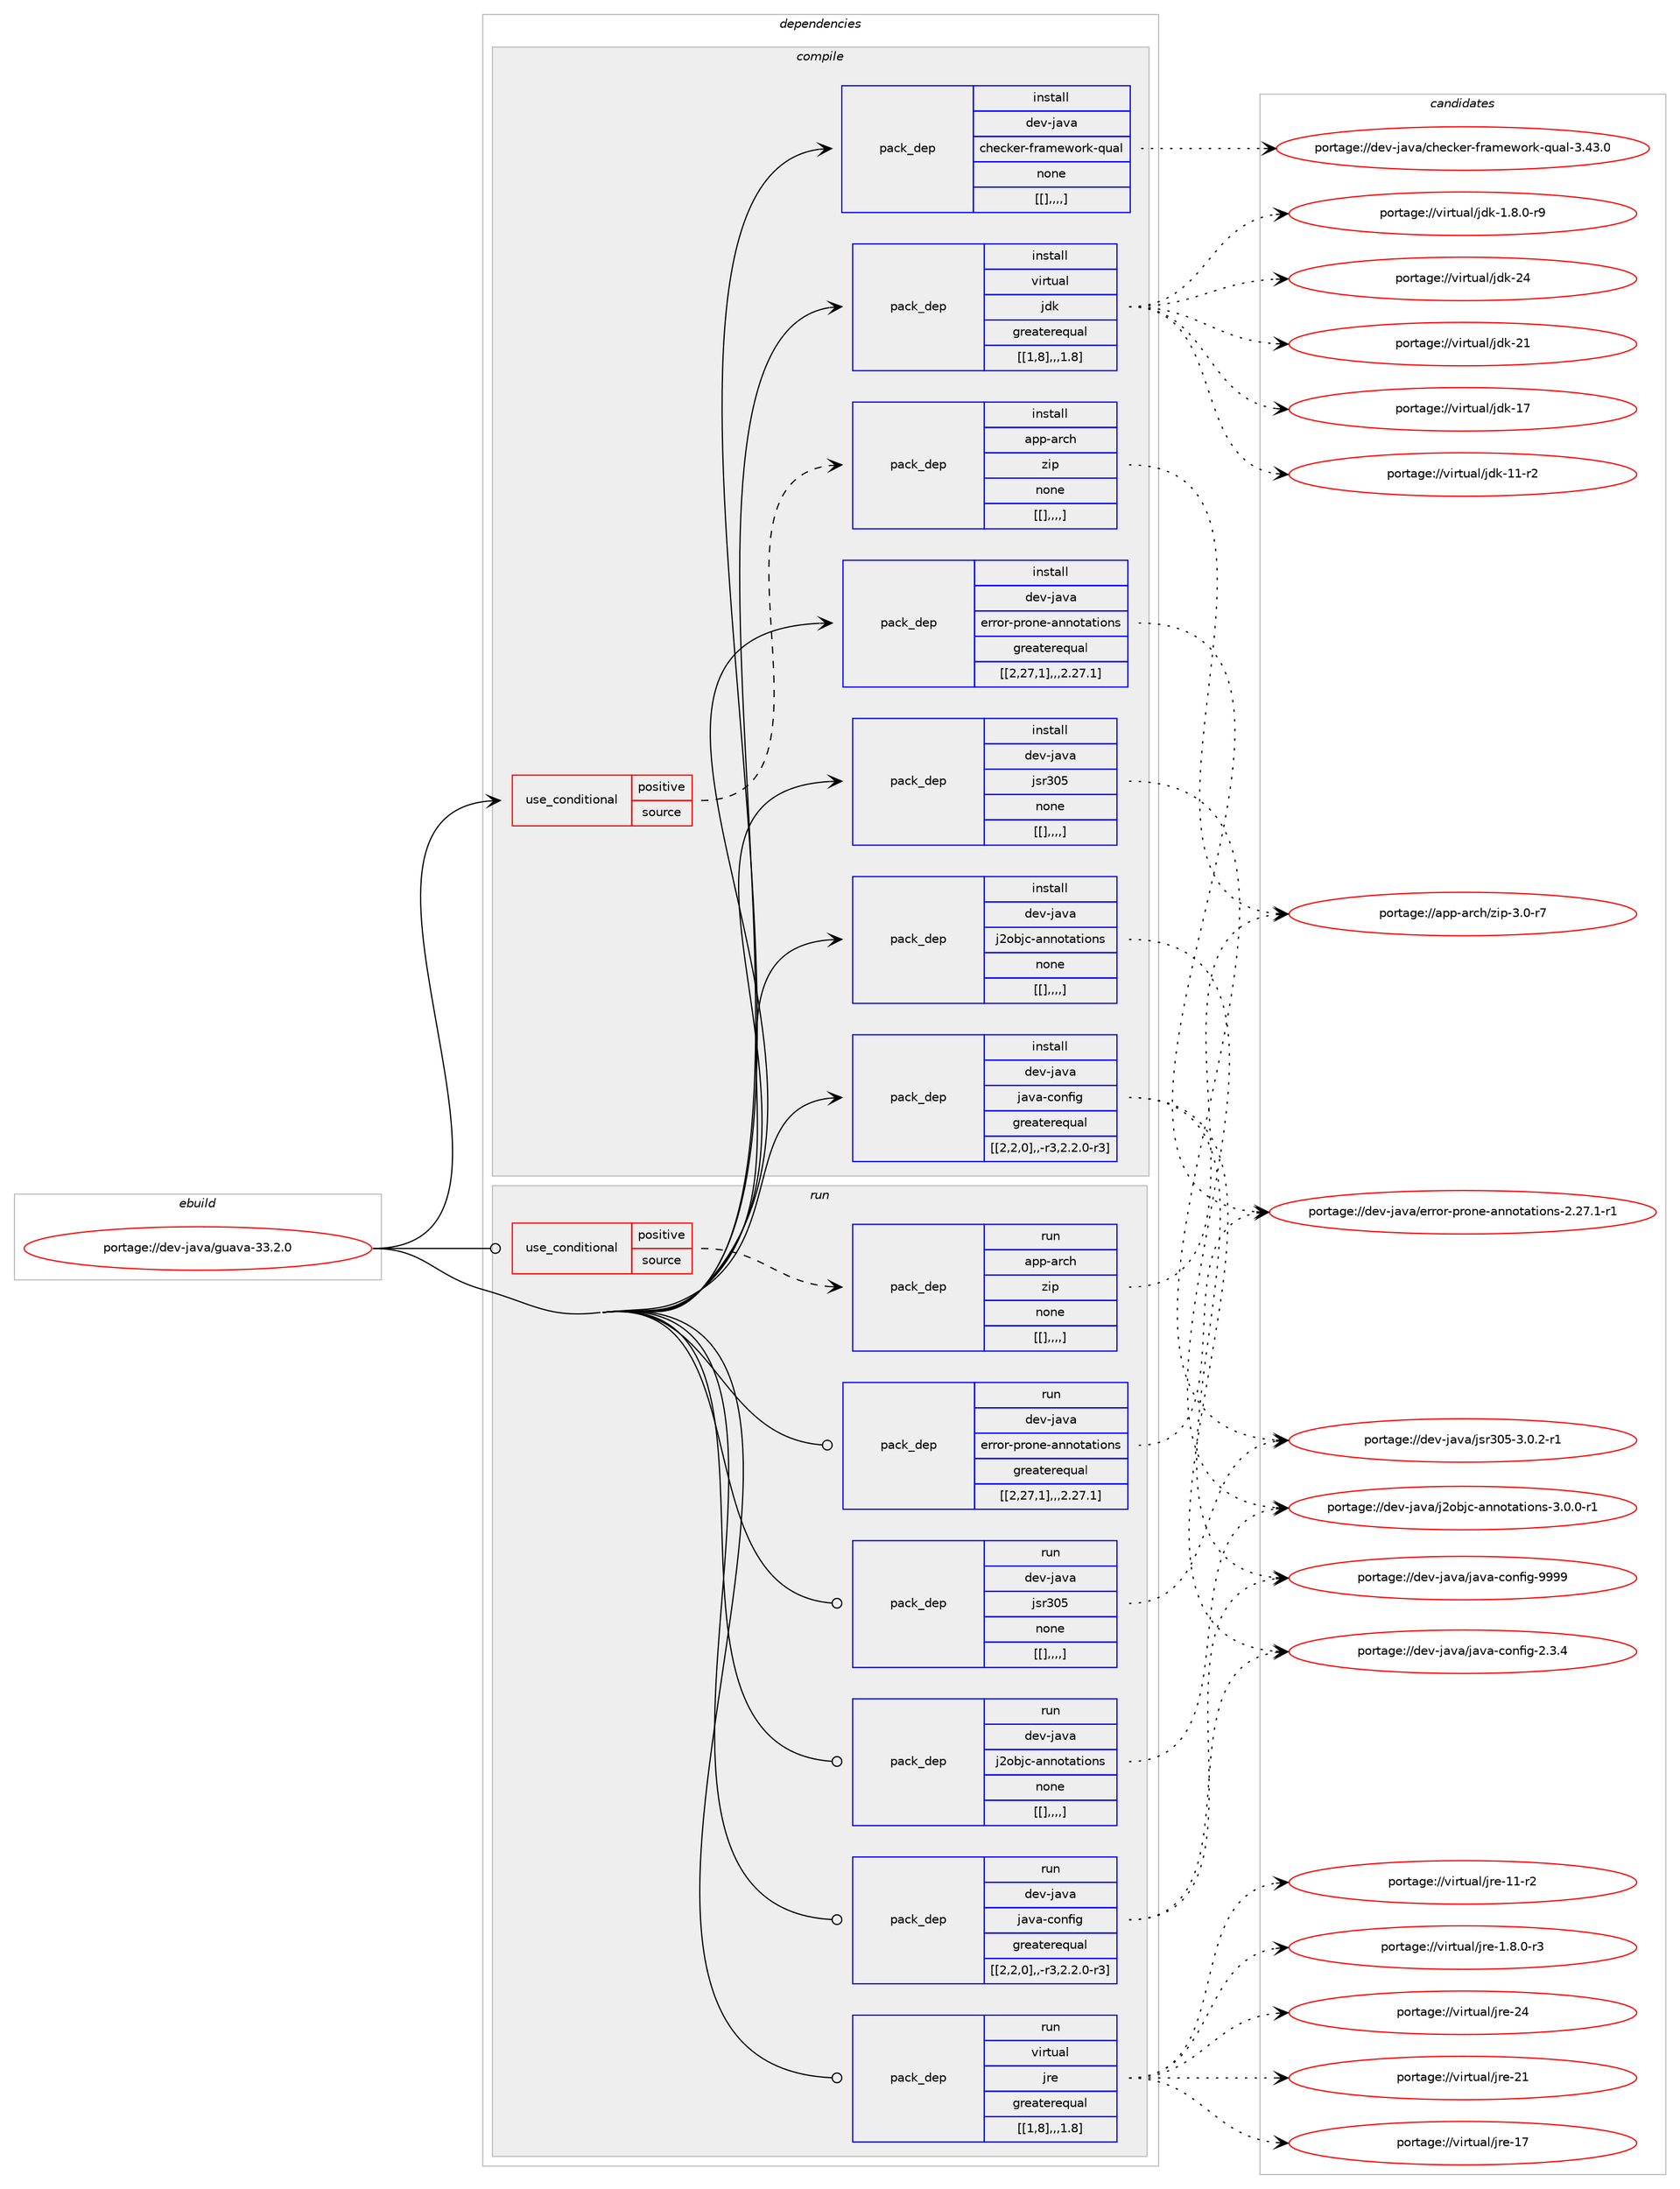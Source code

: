 digraph prolog {

# *************
# Graph options
# *************

newrank=true;
concentrate=true;
compound=true;
graph [rankdir=LR,fontname=Helvetica,fontsize=10,ranksep=1.5];#, ranksep=2.5, nodesep=0.2];
edge  [arrowhead=vee];
node  [fontname=Helvetica,fontsize=10];

# **********
# The ebuild
# **********

subgraph cluster_leftcol {
color=gray;
label=<<i>ebuild</i>>;
id [label="portage://dev-java/guava-33.2.0", color=red, width=4, href="../dev-java/guava-33.2.0.svg"];
}

# ****************
# The dependencies
# ****************

subgraph cluster_midcol {
color=gray;
label=<<i>dependencies</i>>;
subgraph cluster_compile {
fillcolor="#eeeeee";
style=filled;
label=<<i>compile</i>>;
subgraph cond22113 {
dependency94357 [label=<<TABLE BORDER="0" CELLBORDER="1" CELLSPACING="0" CELLPADDING="4"><TR><TD ROWSPAN="3" CELLPADDING="10">use_conditional</TD></TR><TR><TD>positive</TD></TR><TR><TD>source</TD></TR></TABLE>>, shape=none, color=red];
subgraph pack71194 {
dependency94358 [label=<<TABLE BORDER="0" CELLBORDER="1" CELLSPACING="0" CELLPADDING="4" WIDTH="220"><TR><TD ROWSPAN="6" CELLPADDING="30">pack_dep</TD></TR><TR><TD WIDTH="110">install</TD></TR><TR><TD>app-arch</TD></TR><TR><TD>zip</TD></TR><TR><TD>none</TD></TR><TR><TD>[[],,,,]</TD></TR></TABLE>>, shape=none, color=blue];
}
dependency94357:e -> dependency94358:w [weight=20,style="dashed",arrowhead="vee"];
}
id:e -> dependency94357:w [weight=20,style="solid",arrowhead="vee"];
subgraph pack71195 {
dependency94359 [label=<<TABLE BORDER="0" CELLBORDER="1" CELLSPACING="0" CELLPADDING="4" WIDTH="220"><TR><TD ROWSPAN="6" CELLPADDING="30">pack_dep</TD></TR><TR><TD WIDTH="110">install</TD></TR><TR><TD>dev-java</TD></TR><TR><TD>checker-framework-qual</TD></TR><TR><TD>none</TD></TR><TR><TD>[[],,,,]</TD></TR></TABLE>>, shape=none, color=blue];
}
id:e -> dependency94359:w [weight=20,style="solid",arrowhead="vee"];
subgraph pack71196 {
dependency94360 [label=<<TABLE BORDER="0" CELLBORDER="1" CELLSPACING="0" CELLPADDING="4" WIDTH="220"><TR><TD ROWSPAN="6" CELLPADDING="30">pack_dep</TD></TR><TR><TD WIDTH="110">install</TD></TR><TR><TD>dev-java</TD></TR><TR><TD>error-prone-annotations</TD></TR><TR><TD>greaterequal</TD></TR><TR><TD>[[2,27,1],,,2.27.1]</TD></TR></TABLE>>, shape=none, color=blue];
}
id:e -> dependency94360:w [weight=20,style="solid",arrowhead="vee"];
subgraph pack71197 {
dependency94361 [label=<<TABLE BORDER="0" CELLBORDER="1" CELLSPACING="0" CELLPADDING="4" WIDTH="220"><TR><TD ROWSPAN="6" CELLPADDING="30">pack_dep</TD></TR><TR><TD WIDTH="110">install</TD></TR><TR><TD>dev-java</TD></TR><TR><TD>j2objc-annotations</TD></TR><TR><TD>none</TD></TR><TR><TD>[[],,,,]</TD></TR></TABLE>>, shape=none, color=blue];
}
id:e -> dependency94361:w [weight=20,style="solid",arrowhead="vee"];
subgraph pack71198 {
dependency94362 [label=<<TABLE BORDER="0" CELLBORDER="1" CELLSPACING="0" CELLPADDING="4" WIDTH="220"><TR><TD ROWSPAN="6" CELLPADDING="30">pack_dep</TD></TR><TR><TD WIDTH="110">install</TD></TR><TR><TD>dev-java</TD></TR><TR><TD>java-config</TD></TR><TR><TD>greaterequal</TD></TR><TR><TD>[[2,2,0],,-r3,2.2.0-r3]</TD></TR></TABLE>>, shape=none, color=blue];
}
id:e -> dependency94362:w [weight=20,style="solid",arrowhead="vee"];
subgraph pack71199 {
dependency94363 [label=<<TABLE BORDER="0" CELLBORDER="1" CELLSPACING="0" CELLPADDING="4" WIDTH="220"><TR><TD ROWSPAN="6" CELLPADDING="30">pack_dep</TD></TR><TR><TD WIDTH="110">install</TD></TR><TR><TD>dev-java</TD></TR><TR><TD>jsr305</TD></TR><TR><TD>none</TD></TR><TR><TD>[[],,,,]</TD></TR></TABLE>>, shape=none, color=blue];
}
id:e -> dependency94363:w [weight=20,style="solid",arrowhead="vee"];
subgraph pack71200 {
dependency94364 [label=<<TABLE BORDER="0" CELLBORDER="1" CELLSPACING="0" CELLPADDING="4" WIDTH="220"><TR><TD ROWSPAN="6" CELLPADDING="30">pack_dep</TD></TR><TR><TD WIDTH="110">install</TD></TR><TR><TD>virtual</TD></TR><TR><TD>jdk</TD></TR><TR><TD>greaterequal</TD></TR><TR><TD>[[1,8],,,1.8]</TD></TR></TABLE>>, shape=none, color=blue];
}
id:e -> dependency94364:w [weight=20,style="solid",arrowhead="vee"];
}
subgraph cluster_compileandrun {
fillcolor="#eeeeee";
style=filled;
label=<<i>compile and run</i>>;
}
subgraph cluster_run {
fillcolor="#eeeeee";
style=filled;
label=<<i>run</i>>;
subgraph cond22114 {
dependency94365 [label=<<TABLE BORDER="0" CELLBORDER="1" CELLSPACING="0" CELLPADDING="4"><TR><TD ROWSPAN="3" CELLPADDING="10">use_conditional</TD></TR><TR><TD>positive</TD></TR><TR><TD>source</TD></TR></TABLE>>, shape=none, color=red];
subgraph pack71201 {
dependency94366 [label=<<TABLE BORDER="0" CELLBORDER="1" CELLSPACING="0" CELLPADDING="4" WIDTH="220"><TR><TD ROWSPAN="6" CELLPADDING="30">pack_dep</TD></TR><TR><TD WIDTH="110">run</TD></TR><TR><TD>app-arch</TD></TR><TR><TD>zip</TD></TR><TR><TD>none</TD></TR><TR><TD>[[],,,,]</TD></TR></TABLE>>, shape=none, color=blue];
}
dependency94365:e -> dependency94366:w [weight=20,style="dashed",arrowhead="vee"];
}
id:e -> dependency94365:w [weight=20,style="solid",arrowhead="odot"];
subgraph pack71202 {
dependency94367 [label=<<TABLE BORDER="0" CELLBORDER="1" CELLSPACING="0" CELLPADDING="4" WIDTH="220"><TR><TD ROWSPAN="6" CELLPADDING="30">pack_dep</TD></TR><TR><TD WIDTH="110">run</TD></TR><TR><TD>dev-java</TD></TR><TR><TD>error-prone-annotations</TD></TR><TR><TD>greaterequal</TD></TR><TR><TD>[[2,27,1],,,2.27.1]</TD></TR></TABLE>>, shape=none, color=blue];
}
id:e -> dependency94367:w [weight=20,style="solid",arrowhead="odot"];
subgraph pack71203 {
dependency94368 [label=<<TABLE BORDER="0" CELLBORDER="1" CELLSPACING="0" CELLPADDING="4" WIDTH="220"><TR><TD ROWSPAN="6" CELLPADDING="30">pack_dep</TD></TR><TR><TD WIDTH="110">run</TD></TR><TR><TD>dev-java</TD></TR><TR><TD>j2objc-annotations</TD></TR><TR><TD>none</TD></TR><TR><TD>[[],,,,]</TD></TR></TABLE>>, shape=none, color=blue];
}
id:e -> dependency94368:w [weight=20,style="solid",arrowhead="odot"];
subgraph pack71204 {
dependency94369 [label=<<TABLE BORDER="0" CELLBORDER="1" CELLSPACING="0" CELLPADDING="4" WIDTH="220"><TR><TD ROWSPAN="6" CELLPADDING="30">pack_dep</TD></TR><TR><TD WIDTH="110">run</TD></TR><TR><TD>dev-java</TD></TR><TR><TD>java-config</TD></TR><TR><TD>greaterequal</TD></TR><TR><TD>[[2,2,0],,-r3,2.2.0-r3]</TD></TR></TABLE>>, shape=none, color=blue];
}
id:e -> dependency94369:w [weight=20,style="solid",arrowhead="odot"];
subgraph pack71205 {
dependency94370 [label=<<TABLE BORDER="0" CELLBORDER="1" CELLSPACING="0" CELLPADDING="4" WIDTH="220"><TR><TD ROWSPAN="6" CELLPADDING="30">pack_dep</TD></TR><TR><TD WIDTH="110">run</TD></TR><TR><TD>dev-java</TD></TR><TR><TD>jsr305</TD></TR><TR><TD>none</TD></TR><TR><TD>[[],,,,]</TD></TR></TABLE>>, shape=none, color=blue];
}
id:e -> dependency94370:w [weight=20,style="solid",arrowhead="odot"];
subgraph pack71206 {
dependency94371 [label=<<TABLE BORDER="0" CELLBORDER="1" CELLSPACING="0" CELLPADDING="4" WIDTH="220"><TR><TD ROWSPAN="6" CELLPADDING="30">pack_dep</TD></TR><TR><TD WIDTH="110">run</TD></TR><TR><TD>virtual</TD></TR><TR><TD>jre</TD></TR><TR><TD>greaterequal</TD></TR><TR><TD>[[1,8],,,1.8]</TD></TR></TABLE>>, shape=none, color=blue];
}
id:e -> dependency94371:w [weight=20,style="solid",arrowhead="odot"];
}
}

# **************
# The candidates
# **************

subgraph cluster_choices {
rank=same;
color=gray;
label=<<i>candidates</i>>;

subgraph choice71194 {
color=black;
nodesep=1;
choice9711211245971149910447122105112455146484511455 [label="portage://app-arch/zip-3.0-r7", color=red, width=4,href="../app-arch/zip-3.0-r7.svg"];
dependency94358:e -> choice9711211245971149910447122105112455146484511455:w [style=dotted,weight="100"];
}
subgraph choice71195 {
color=black;
nodesep=1;
choice1001011184510697118974799104101991071011144510211497109101119111114107451131179710845514652514648 [label="portage://dev-java/checker-framework-qual-3.43.0", color=red, width=4,href="../dev-java/checker-framework-qual-3.43.0.svg"];
dependency94359:e -> choice1001011184510697118974799104101991071011144510211497109101119111114107451131179710845514652514648:w [style=dotted,weight="100"];
}
subgraph choice71196 {
color=black;
nodesep=1;
choice1001011184510697118974710111411411111445112114111110101459711011011111697116105111110115455046505546494511449 [label="portage://dev-java/error-prone-annotations-2.27.1-r1", color=red, width=4,href="../dev-java/error-prone-annotations-2.27.1-r1.svg"];
dependency94360:e -> choice1001011184510697118974710111411411111445112114111110101459711011011111697116105111110115455046505546494511449:w [style=dotted,weight="100"];
}
subgraph choice71197 {
color=black;
nodesep=1;
choice100101118451069711897471065011198106994597110110111116971161051111101154551464846484511449 [label="portage://dev-java/j2objc-annotations-3.0.0-r1", color=red, width=4,href="../dev-java/j2objc-annotations-3.0.0-r1.svg"];
dependency94361:e -> choice100101118451069711897471065011198106994597110110111116971161051111101154551464846484511449:w [style=dotted,weight="100"];
}
subgraph choice71198 {
color=black;
nodesep=1;
choice10010111845106971189747106971189745991111101021051034557575757 [label="portage://dev-java/java-config-9999", color=red, width=4,href="../dev-java/java-config-9999.svg"];
choice1001011184510697118974710697118974599111110102105103455046514652 [label="portage://dev-java/java-config-2.3.4", color=red, width=4,href="../dev-java/java-config-2.3.4.svg"];
dependency94362:e -> choice10010111845106971189747106971189745991111101021051034557575757:w [style=dotted,weight="100"];
dependency94362:e -> choice1001011184510697118974710697118974599111110102105103455046514652:w [style=dotted,weight="100"];
}
subgraph choice71199 {
color=black;
nodesep=1;
choice100101118451069711897471061151145148534551464846504511449 [label="portage://dev-java/jsr305-3.0.2-r1", color=red, width=4,href="../dev-java/jsr305-3.0.2-r1.svg"];
dependency94363:e -> choice100101118451069711897471061151145148534551464846504511449:w [style=dotted,weight="100"];
}
subgraph choice71200 {
color=black;
nodesep=1;
choice1181051141161179710847106100107455052 [label="portage://virtual/jdk-24", color=red, width=4,href="../virtual/jdk-24.svg"];
choice1181051141161179710847106100107455049 [label="portage://virtual/jdk-21", color=red, width=4,href="../virtual/jdk-21.svg"];
choice1181051141161179710847106100107454955 [label="portage://virtual/jdk-17", color=red, width=4,href="../virtual/jdk-17.svg"];
choice11810511411611797108471061001074549494511450 [label="portage://virtual/jdk-11-r2", color=red, width=4,href="../virtual/jdk-11-r2.svg"];
choice11810511411611797108471061001074549465646484511457 [label="portage://virtual/jdk-1.8.0-r9", color=red, width=4,href="../virtual/jdk-1.8.0-r9.svg"];
dependency94364:e -> choice1181051141161179710847106100107455052:w [style=dotted,weight="100"];
dependency94364:e -> choice1181051141161179710847106100107455049:w [style=dotted,weight="100"];
dependency94364:e -> choice1181051141161179710847106100107454955:w [style=dotted,weight="100"];
dependency94364:e -> choice11810511411611797108471061001074549494511450:w [style=dotted,weight="100"];
dependency94364:e -> choice11810511411611797108471061001074549465646484511457:w [style=dotted,weight="100"];
}
subgraph choice71201 {
color=black;
nodesep=1;
choice9711211245971149910447122105112455146484511455 [label="portage://app-arch/zip-3.0-r7", color=red, width=4,href="../app-arch/zip-3.0-r7.svg"];
dependency94366:e -> choice9711211245971149910447122105112455146484511455:w [style=dotted,weight="100"];
}
subgraph choice71202 {
color=black;
nodesep=1;
choice1001011184510697118974710111411411111445112114111110101459711011011111697116105111110115455046505546494511449 [label="portage://dev-java/error-prone-annotations-2.27.1-r1", color=red, width=4,href="../dev-java/error-prone-annotations-2.27.1-r1.svg"];
dependency94367:e -> choice1001011184510697118974710111411411111445112114111110101459711011011111697116105111110115455046505546494511449:w [style=dotted,weight="100"];
}
subgraph choice71203 {
color=black;
nodesep=1;
choice100101118451069711897471065011198106994597110110111116971161051111101154551464846484511449 [label="portage://dev-java/j2objc-annotations-3.0.0-r1", color=red, width=4,href="../dev-java/j2objc-annotations-3.0.0-r1.svg"];
dependency94368:e -> choice100101118451069711897471065011198106994597110110111116971161051111101154551464846484511449:w [style=dotted,weight="100"];
}
subgraph choice71204 {
color=black;
nodesep=1;
choice10010111845106971189747106971189745991111101021051034557575757 [label="portage://dev-java/java-config-9999", color=red, width=4,href="../dev-java/java-config-9999.svg"];
choice1001011184510697118974710697118974599111110102105103455046514652 [label="portage://dev-java/java-config-2.3.4", color=red, width=4,href="../dev-java/java-config-2.3.4.svg"];
dependency94369:e -> choice10010111845106971189747106971189745991111101021051034557575757:w [style=dotted,weight="100"];
dependency94369:e -> choice1001011184510697118974710697118974599111110102105103455046514652:w [style=dotted,weight="100"];
}
subgraph choice71205 {
color=black;
nodesep=1;
choice100101118451069711897471061151145148534551464846504511449 [label="portage://dev-java/jsr305-3.0.2-r1", color=red, width=4,href="../dev-java/jsr305-3.0.2-r1.svg"];
dependency94370:e -> choice100101118451069711897471061151145148534551464846504511449:w [style=dotted,weight="100"];
}
subgraph choice71206 {
color=black;
nodesep=1;
choice1181051141161179710847106114101455052 [label="portage://virtual/jre-24", color=red, width=4,href="../virtual/jre-24.svg"];
choice1181051141161179710847106114101455049 [label="portage://virtual/jre-21", color=red, width=4,href="../virtual/jre-21.svg"];
choice1181051141161179710847106114101454955 [label="portage://virtual/jre-17", color=red, width=4,href="../virtual/jre-17.svg"];
choice11810511411611797108471061141014549494511450 [label="portage://virtual/jre-11-r2", color=red, width=4,href="../virtual/jre-11-r2.svg"];
choice11810511411611797108471061141014549465646484511451 [label="portage://virtual/jre-1.8.0-r3", color=red, width=4,href="../virtual/jre-1.8.0-r3.svg"];
dependency94371:e -> choice1181051141161179710847106114101455052:w [style=dotted,weight="100"];
dependency94371:e -> choice1181051141161179710847106114101455049:w [style=dotted,weight="100"];
dependency94371:e -> choice1181051141161179710847106114101454955:w [style=dotted,weight="100"];
dependency94371:e -> choice11810511411611797108471061141014549494511450:w [style=dotted,weight="100"];
dependency94371:e -> choice11810511411611797108471061141014549465646484511451:w [style=dotted,weight="100"];
}
}

}
